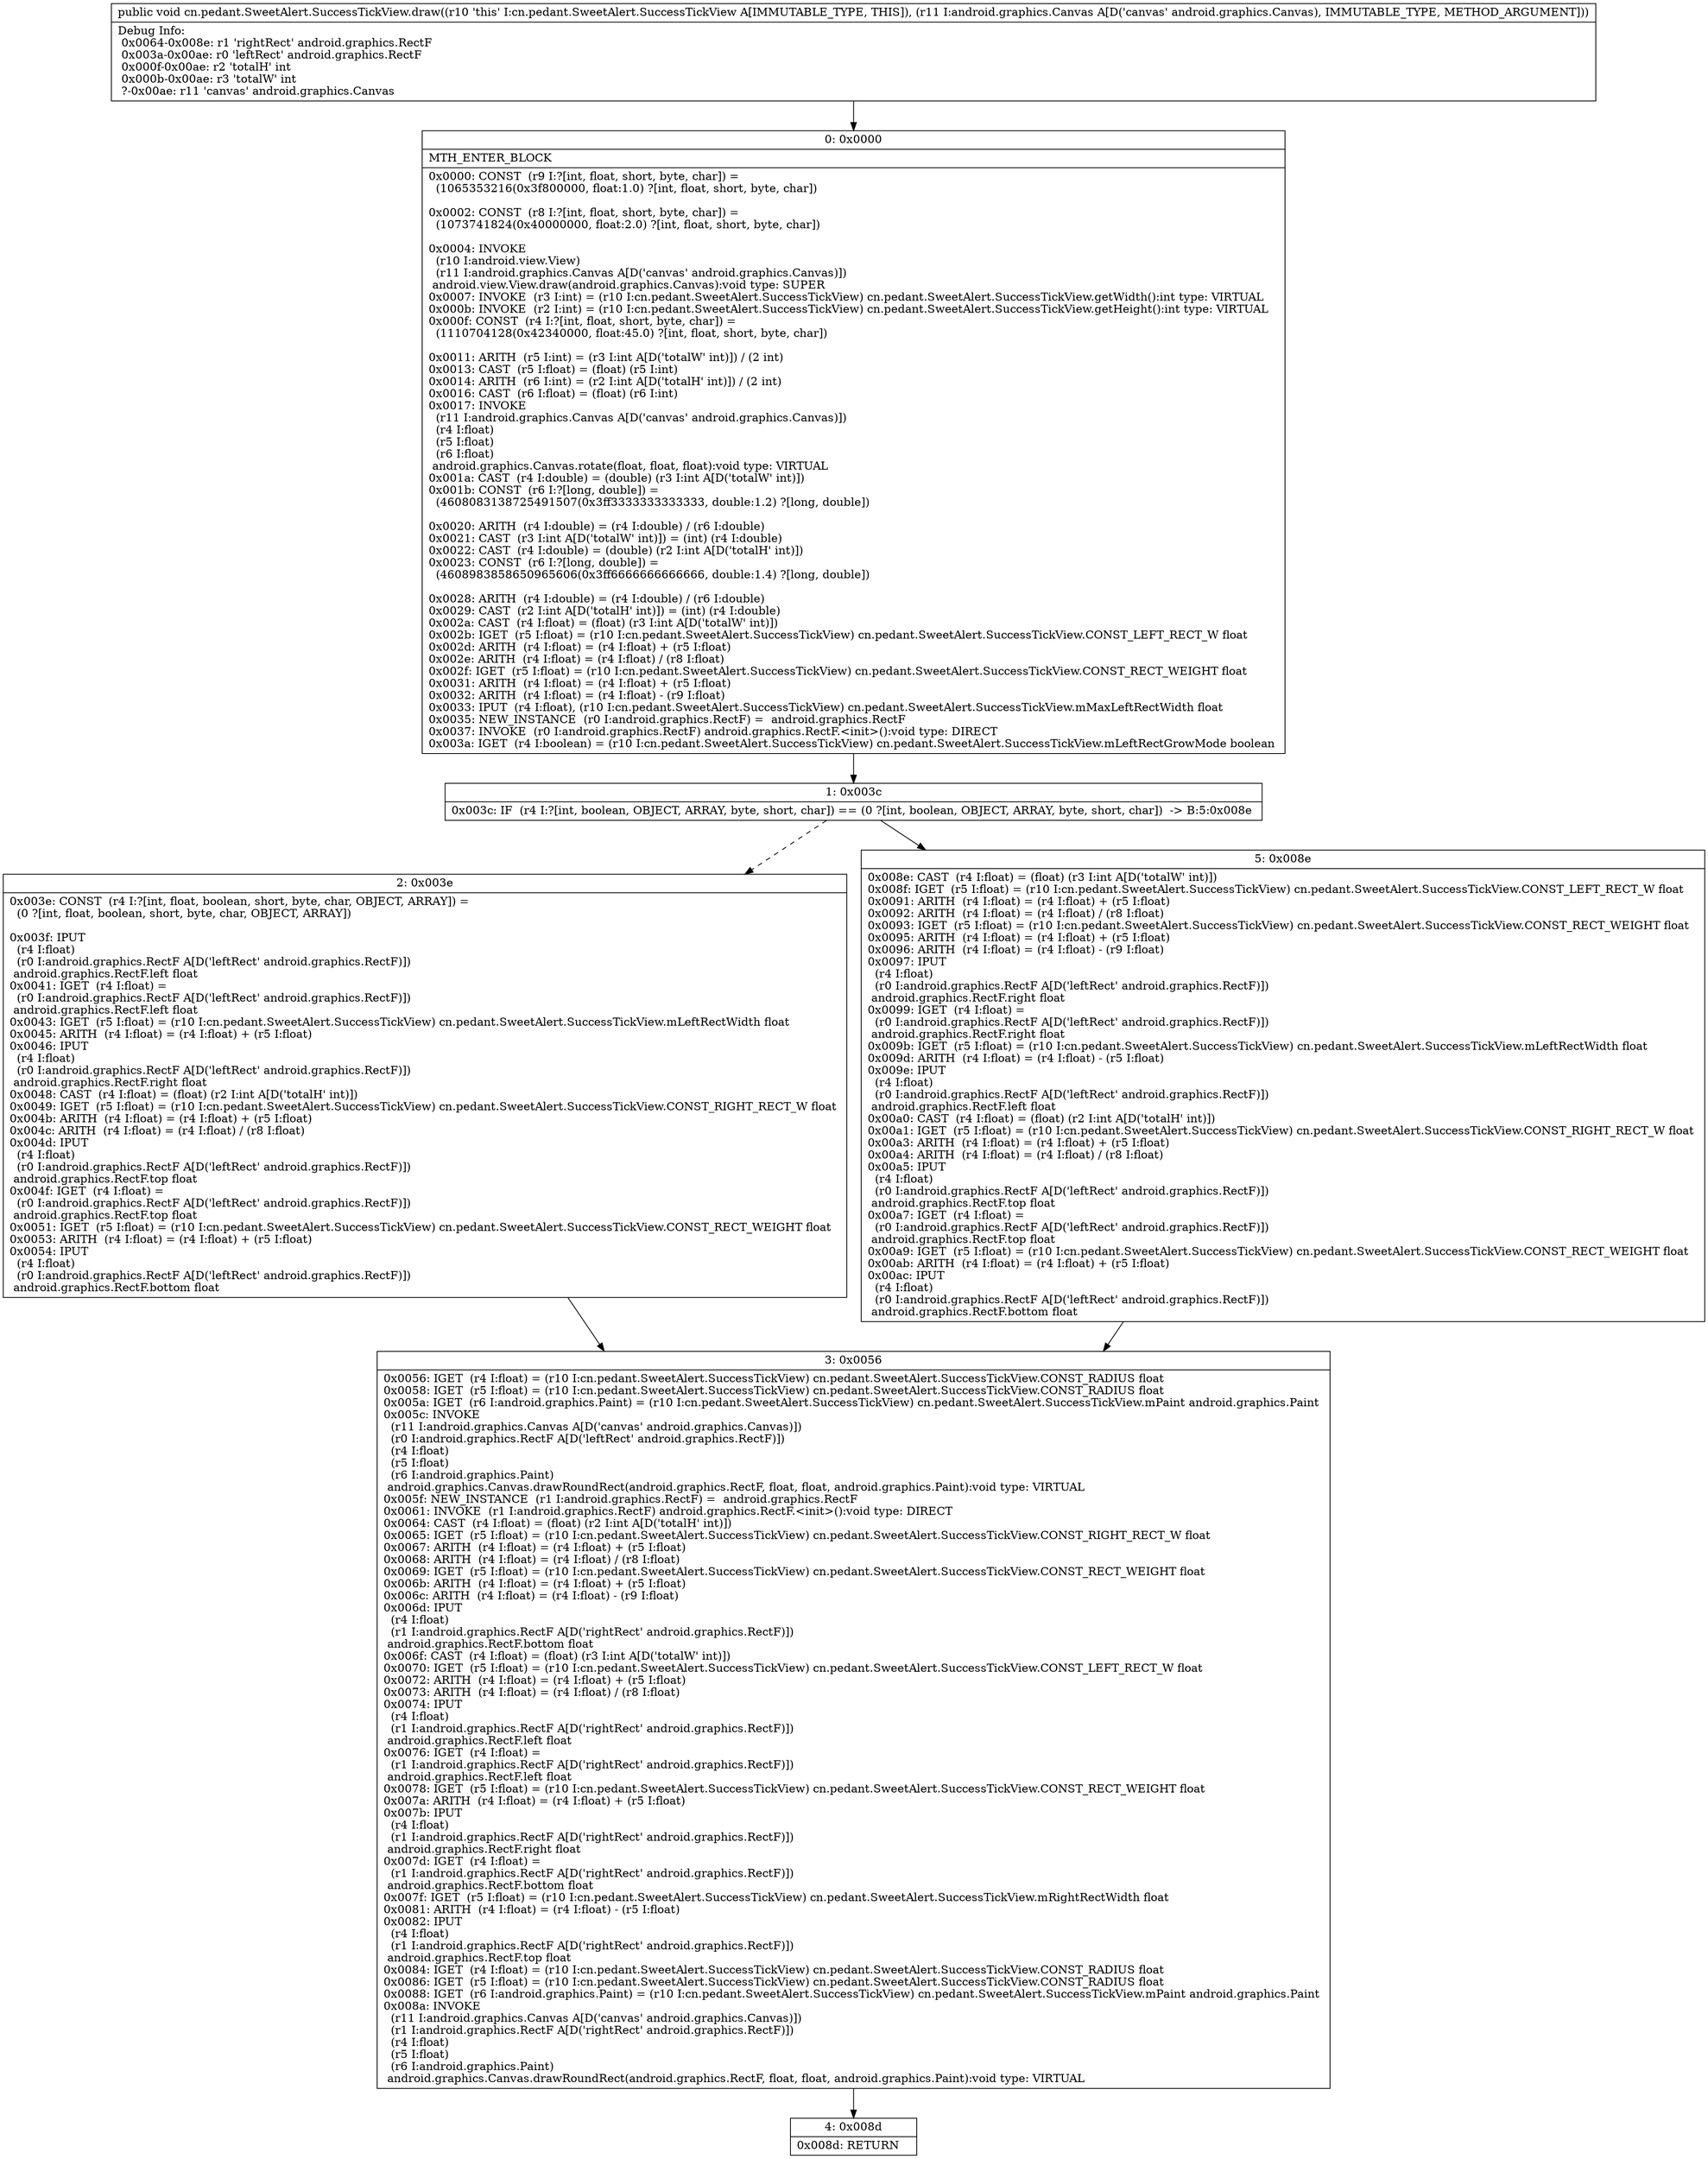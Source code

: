 digraph "CFG forcn.pedant.SweetAlert.SuccessTickView.draw(Landroid\/graphics\/Canvas;)V" {
Node_0 [shape=record,label="{0\:\ 0x0000|MTH_ENTER_BLOCK\l|0x0000: CONST  (r9 I:?[int, float, short, byte, char]) = \l  (1065353216(0x3f800000, float:1.0) ?[int, float, short, byte, char])\l \l0x0002: CONST  (r8 I:?[int, float, short, byte, char]) = \l  (1073741824(0x40000000, float:2.0) ?[int, float, short, byte, char])\l \l0x0004: INVOKE  \l  (r10 I:android.view.View)\l  (r11 I:android.graphics.Canvas A[D('canvas' android.graphics.Canvas)])\l android.view.View.draw(android.graphics.Canvas):void type: SUPER \l0x0007: INVOKE  (r3 I:int) = (r10 I:cn.pedant.SweetAlert.SuccessTickView) cn.pedant.SweetAlert.SuccessTickView.getWidth():int type: VIRTUAL \l0x000b: INVOKE  (r2 I:int) = (r10 I:cn.pedant.SweetAlert.SuccessTickView) cn.pedant.SweetAlert.SuccessTickView.getHeight():int type: VIRTUAL \l0x000f: CONST  (r4 I:?[int, float, short, byte, char]) = \l  (1110704128(0x42340000, float:45.0) ?[int, float, short, byte, char])\l \l0x0011: ARITH  (r5 I:int) = (r3 I:int A[D('totalW' int)]) \/ (2 int) \l0x0013: CAST  (r5 I:float) = (float) (r5 I:int) \l0x0014: ARITH  (r6 I:int) = (r2 I:int A[D('totalH' int)]) \/ (2 int) \l0x0016: CAST  (r6 I:float) = (float) (r6 I:int) \l0x0017: INVOKE  \l  (r11 I:android.graphics.Canvas A[D('canvas' android.graphics.Canvas)])\l  (r4 I:float)\l  (r5 I:float)\l  (r6 I:float)\l android.graphics.Canvas.rotate(float, float, float):void type: VIRTUAL \l0x001a: CAST  (r4 I:double) = (double) (r3 I:int A[D('totalW' int)]) \l0x001b: CONST  (r6 I:?[long, double]) = \l  (4608083138725491507(0x3ff3333333333333, double:1.2) ?[long, double])\l \l0x0020: ARITH  (r4 I:double) = (r4 I:double) \/ (r6 I:double) \l0x0021: CAST  (r3 I:int A[D('totalW' int)]) = (int) (r4 I:double) \l0x0022: CAST  (r4 I:double) = (double) (r2 I:int A[D('totalH' int)]) \l0x0023: CONST  (r6 I:?[long, double]) = \l  (4608983858650965606(0x3ff6666666666666, double:1.4) ?[long, double])\l \l0x0028: ARITH  (r4 I:double) = (r4 I:double) \/ (r6 I:double) \l0x0029: CAST  (r2 I:int A[D('totalH' int)]) = (int) (r4 I:double) \l0x002a: CAST  (r4 I:float) = (float) (r3 I:int A[D('totalW' int)]) \l0x002b: IGET  (r5 I:float) = (r10 I:cn.pedant.SweetAlert.SuccessTickView) cn.pedant.SweetAlert.SuccessTickView.CONST_LEFT_RECT_W float \l0x002d: ARITH  (r4 I:float) = (r4 I:float) + (r5 I:float) \l0x002e: ARITH  (r4 I:float) = (r4 I:float) \/ (r8 I:float) \l0x002f: IGET  (r5 I:float) = (r10 I:cn.pedant.SweetAlert.SuccessTickView) cn.pedant.SweetAlert.SuccessTickView.CONST_RECT_WEIGHT float \l0x0031: ARITH  (r4 I:float) = (r4 I:float) + (r5 I:float) \l0x0032: ARITH  (r4 I:float) = (r4 I:float) \- (r9 I:float) \l0x0033: IPUT  (r4 I:float), (r10 I:cn.pedant.SweetAlert.SuccessTickView) cn.pedant.SweetAlert.SuccessTickView.mMaxLeftRectWidth float \l0x0035: NEW_INSTANCE  (r0 I:android.graphics.RectF) =  android.graphics.RectF \l0x0037: INVOKE  (r0 I:android.graphics.RectF) android.graphics.RectF.\<init\>():void type: DIRECT \l0x003a: IGET  (r4 I:boolean) = (r10 I:cn.pedant.SweetAlert.SuccessTickView) cn.pedant.SweetAlert.SuccessTickView.mLeftRectGrowMode boolean \l}"];
Node_1 [shape=record,label="{1\:\ 0x003c|0x003c: IF  (r4 I:?[int, boolean, OBJECT, ARRAY, byte, short, char]) == (0 ?[int, boolean, OBJECT, ARRAY, byte, short, char])  \-\> B:5:0x008e \l}"];
Node_2 [shape=record,label="{2\:\ 0x003e|0x003e: CONST  (r4 I:?[int, float, boolean, short, byte, char, OBJECT, ARRAY]) = \l  (0 ?[int, float, boolean, short, byte, char, OBJECT, ARRAY])\l \l0x003f: IPUT  \l  (r4 I:float)\l  (r0 I:android.graphics.RectF A[D('leftRect' android.graphics.RectF)])\l android.graphics.RectF.left float \l0x0041: IGET  (r4 I:float) = \l  (r0 I:android.graphics.RectF A[D('leftRect' android.graphics.RectF)])\l android.graphics.RectF.left float \l0x0043: IGET  (r5 I:float) = (r10 I:cn.pedant.SweetAlert.SuccessTickView) cn.pedant.SweetAlert.SuccessTickView.mLeftRectWidth float \l0x0045: ARITH  (r4 I:float) = (r4 I:float) + (r5 I:float) \l0x0046: IPUT  \l  (r4 I:float)\l  (r0 I:android.graphics.RectF A[D('leftRect' android.graphics.RectF)])\l android.graphics.RectF.right float \l0x0048: CAST  (r4 I:float) = (float) (r2 I:int A[D('totalH' int)]) \l0x0049: IGET  (r5 I:float) = (r10 I:cn.pedant.SweetAlert.SuccessTickView) cn.pedant.SweetAlert.SuccessTickView.CONST_RIGHT_RECT_W float \l0x004b: ARITH  (r4 I:float) = (r4 I:float) + (r5 I:float) \l0x004c: ARITH  (r4 I:float) = (r4 I:float) \/ (r8 I:float) \l0x004d: IPUT  \l  (r4 I:float)\l  (r0 I:android.graphics.RectF A[D('leftRect' android.graphics.RectF)])\l android.graphics.RectF.top float \l0x004f: IGET  (r4 I:float) = \l  (r0 I:android.graphics.RectF A[D('leftRect' android.graphics.RectF)])\l android.graphics.RectF.top float \l0x0051: IGET  (r5 I:float) = (r10 I:cn.pedant.SweetAlert.SuccessTickView) cn.pedant.SweetAlert.SuccessTickView.CONST_RECT_WEIGHT float \l0x0053: ARITH  (r4 I:float) = (r4 I:float) + (r5 I:float) \l0x0054: IPUT  \l  (r4 I:float)\l  (r0 I:android.graphics.RectF A[D('leftRect' android.graphics.RectF)])\l android.graphics.RectF.bottom float \l}"];
Node_3 [shape=record,label="{3\:\ 0x0056|0x0056: IGET  (r4 I:float) = (r10 I:cn.pedant.SweetAlert.SuccessTickView) cn.pedant.SweetAlert.SuccessTickView.CONST_RADIUS float \l0x0058: IGET  (r5 I:float) = (r10 I:cn.pedant.SweetAlert.SuccessTickView) cn.pedant.SweetAlert.SuccessTickView.CONST_RADIUS float \l0x005a: IGET  (r6 I:android.graphics.Paint) = (r10 I:cn.pedant.SweetAlert.SuccessTickView) cn.pedant.SweetAlert.SuccessTickView.mPaint android.graphics.Paint \l0x005c: INVOKE  \l  (r11 I:android.graphics.Canvas A[D('canvas' android.graphics.Canvas)])\l  (r0 I:android.graphics.RectF A[D('leftRect' android.graphics.RectF)])\l  (r4 I:float)\l  (r5 I:float)\l  (r6 I:android.graphics.Paint)\l android.graphics.Canvas.drawRoundRect(android.graphics.RectF, float, float, android.graphics.Paint):void type: VIRTUAL \l0x005f: NEW_INSTANCE  (r1 I:android.graphics.RectF) =  android.graphics.RectF \l0x0061: INVOKE  (r1 I:android.graphics.RectF) android.graphics.RectF.\<init\>():void type: DIRECT \l0x0064: CAST  (r4 I:float) = (float) (r2 I:int A[D('totalH' int)]) \l0x0065: IGET  (r5 I:float) = (r10 I:cn.pedant.SweetAlert.SuccessTickView) cn.pedant.SweetAlert.SuccessTickView.CONST_RIGHT_RECT_W float \l0x0067: ARITH  (r4 I:float) = (r4 I:float) + (r5 I:float) \l0x0068: ARITH  (r4 I:float) = (r4 I:float) \/ (r8 I:float) \l0x0069: IGET  (r5 I:float) = (r10 I:cn.pedant.SweetAlert.SuccessTickView) cn.pedant.SweetAlert.SuccessTickView.CONST_RECT_WEIGHT float \l0x006b: ARITH  (r4 I:float) = (r4 I:float) + (r5 I:float) \l0x006c: ARITH  (r4 I:float) = (r4 I:float) \- (r9 I:float) \l0x006d: IPUT  \l  (r4 I:float)\l  (r1 I:android.graphics.RectF A[D('rightRect' android.graphics.RectF)])\l android.graphics.RectF.bottom float \l0x006f: CAST  (r4 I:float) = (float) (r3 I:int A[D('totalW' int)]) \l0x0070: IGET  (r5 I:float) = (r10 I:cn.pedant.SweetAlert.SuccessTickView) cn.pedant.SweetAlert.SuccessTickView.CONST_LEFT_RECT_W float \l0x0072: ARITH  (r4 I:float) = (r4 I:float) + (r5 I:float) \l0x0073: ARITH  (r4 I:float) = (r4 I:float) \/ (r8 I:float) \l0x0074: IPUT  \l  (r4 I:float)\l  (r1 I:android.graphics.RectF A[D('rightRect' android.graphics.RectF)])\l android.graphics.RectF.left float \l0x0076: IGET  (r4 I:float) = \l  (r1 I:android.graphics.RectF A[D('rightRect' android.graphics.RectF)])\l android.graphics.RectF.left float \l0x0078: IGET  (r5 I:float) = (r10 I:cn.pedant.SweetAlert.SuccessTickView) cn.pedant.SweetAlert.SuccessTickView.CONST_RECT_WEIGHT float \l0x007a: ARITH  (r4 I:float) = (r4 I:float) + (r5 I:float) \l0x007b: IPUT  \l  (r4 I:float)\l  (r1 I:android.graphics.RectF A[D('rightRect' android.graphics.RectF)])\l android.graphics.RectF.right float \l0x007d: IGET  (r4 I:float) = \l  (r1 I:android.graphics.RectF A[D('rightRect' android.graphics.RectF)])\l android.graphics.RectF.bottom float \l0x007f: IGET  (r5 I:float) = (r10 I:cn.pedant.SweetAlert.SuccessTickView) cn.pedant.SweetAlert.SuccessTickView.mRightRectWidth float \l0x0081: ARITH  (r4 I:float) = (r4 I:float) \- (r5 I:float) \l0x0082: IPUT  \l  (r4 I:float)\l  (r1 I:android.graphics.RectF A[D('rightRect' android.graphics.RectF)])\l android.graphics.RectF.top float \l0x0084: IGET  (r4 I:float) = (r10 I:cn.pedant.SweetAlert.SuccessTickView) cn.pedant.SweetAlert.SuccessTickView.CONST_RADIUS float \l0x0086: IGET  (r5 I:float) = (r10 I:cn.pedant.SweetAlert.SuccessTickView) cn.pedant.SweetAlert.SuccessTickView.CONST_RADIUS float \l0x0088: IGET  (r6 I:android.graphics.Paint) = (r10 I:cn.pedant.SweetAlert.SuccessTickView) cn.pedant.SweetAlert.SuccessTickView.mPaint android.graphics.Paint \l0x008a: INVOKE  \l  (r11 I:android.graphics.Canvas A[D('canvas' android.graphics.Canvas)])\l  (r1 I:android.graphics.RectF A[D('rightRect' android.graphics.RectF)])\l  (r4 I:float)\l  (r5 I:float)\l  (r6 I:android.graphics.Paint)\l android.graphics.Canvas.drawRoundRect(android.graphics.RectF, float, float, android.graphics.Paint):void type: VIRTUAL \l}"];
Node_4 [shape=record,label="{4\:\ 0x008d|0x008d: RETURN   \l}"];
Node_5 [shape=record,label="{5\:\ 0x008e|0x008e: CAST  (r4 I:float) = (float) (r3 I:int A[D('totalW' int)]) \l0x008f: IGET  (r5 I:float) = (r10 I:cn.pedant.SweetAlert.SuccessTickView) cn.pedant.SweetAlert.SuccessTickView.CONST_LEFT_RECT_W float \l0x0091: ARITH  (r4 I:float) = (r4 I:float) + (r5 I:float) \l0x0092: ARITH  (r4 I:float) = (r4 I:float) \/ (r8 I:float) \l0x0093: IGET  (r5 I:float) = (r10 I:cn.pedant.SweetAlert.SuccessTickView) cn.pedant.SweetAlert.SuccessTickView.CONST_RECT_WEIGHT float \l0x0095: ARITH  (r4 I:float) = (r4 I:float) + (r5 I:float) \l0x0096: ARITH  (r4 I:float) = (r4 I:float) \- (r9 I:float) \l0x0097: IPUT  \l  (r4 I:float)\l  (r0 I:android.graphics.RectF A[D('leftRect' android.graphics.RectF)])\l android.graphics.RectF.right float \l0x0099: IGET  (r4 I:float) = \l  (r0 I:android.graphics.RectF A[D('leftRect' android.graphics.RectF)])\l android.graphics.RectF.right float \l0x009b: IGET  (r5 I:float) = (r10 I:cn.pedant.SweetAlert.SuccessTickView) cn.pedant.SweetAlert.SuccessTickView.mLeftRectWidth float \l0x009d: ARITH  (r4 I:float) = (r4 I:float) \- (r5 I:float) \l0x009e: IPUT  \l  (r4 I:float)\l  (r0 I:android.graphics.RectF A[D('leftRect' android.graphics.RectF)])\l android.graphics.RectF.left float \l0x00a0: CAST  (r4 I:float) = (float) (r2 I:int A[D('totalH' int)]) \l0x00a1: IGET  (r5 I:float) = (r10 I:cn.pedant.SweetAlert.SuccessTickView) cn.pedant.SweetAlert.SuccessTickView.CONST_RIGHT_RECT_W float \l0x00a3: ARITH  (r4 I:float) = (r4 I:float) + (r5 I:float) \l0x00a4: ARITH  (r4 I:float) = (r4 I:float) \/ (r8 I:float) \l0x00a5: IPUT  \l  (r4 I:float)\l  (r0 I:android.graphics.RectF A[D('leftRect' android.graphics.RectF)])\l android.graphics.RectF.top float \l0x00a7: IGET  (r4 I:float) = \l  (r0 I:android.graphics.RectF A[D('leftRect' android.graphics.RectF)])\l android.graphics.RectF.top float \l0x00a9: IGET  (r5 I:float) = (r10 I:cn.pedant.SweetAlert.SuccessTickView) cn.pedant.SweetAlert.SuccessTickView.CONST_RECT_WEIGHT float \l0x00ab: ARITH  (r4 I:float) = (r4 I:float) + (r5 I:float) \l0x00ac: IPUT  \l  (r4 I:float)\l  (r0 I:android.graphics.RectF A[D('leftRect' android.graphics.RectF)])\l android.graphics.RectF.bottom float \l}"];
MethodNode[shape=record,label="{public void cn.pedant.SweetAlert.SuccessTickView.draw((r10 'this' I:cn.pedant.SweetAlert.SuccessTickView A[IMMUTABLE_TYPE, THIS]), (r11 I:android.graphics.Canvas A[D('canvas' android.graphics.Canvas), IMMUTABLE_TYPE, METHOD_ARGUMENT]))  | Debug Info:\l  0x0064\-0x008e: r1 'rightRect' android.graphics.RectF\l  0x003a\-0x00ae: r0 'leftRect' android.graphics.RectF\l  0x000f\-0x00ae: r2 'totalH' int\l  0x000b\-0x00ae: r3 'totalW' int\l  ?\-0x00ae: r11 'canvas' android.graphics.Canvas\l}"];
MethodNode -> Node_0;
Node_0 -> Node_1;
Node_1 -> Node_2[style=dashed];
Node_1 -> Node_5;
Node_2 -> Node_3;
Node_3 -> Node_4;
Node_5 -> Node_3;
}

